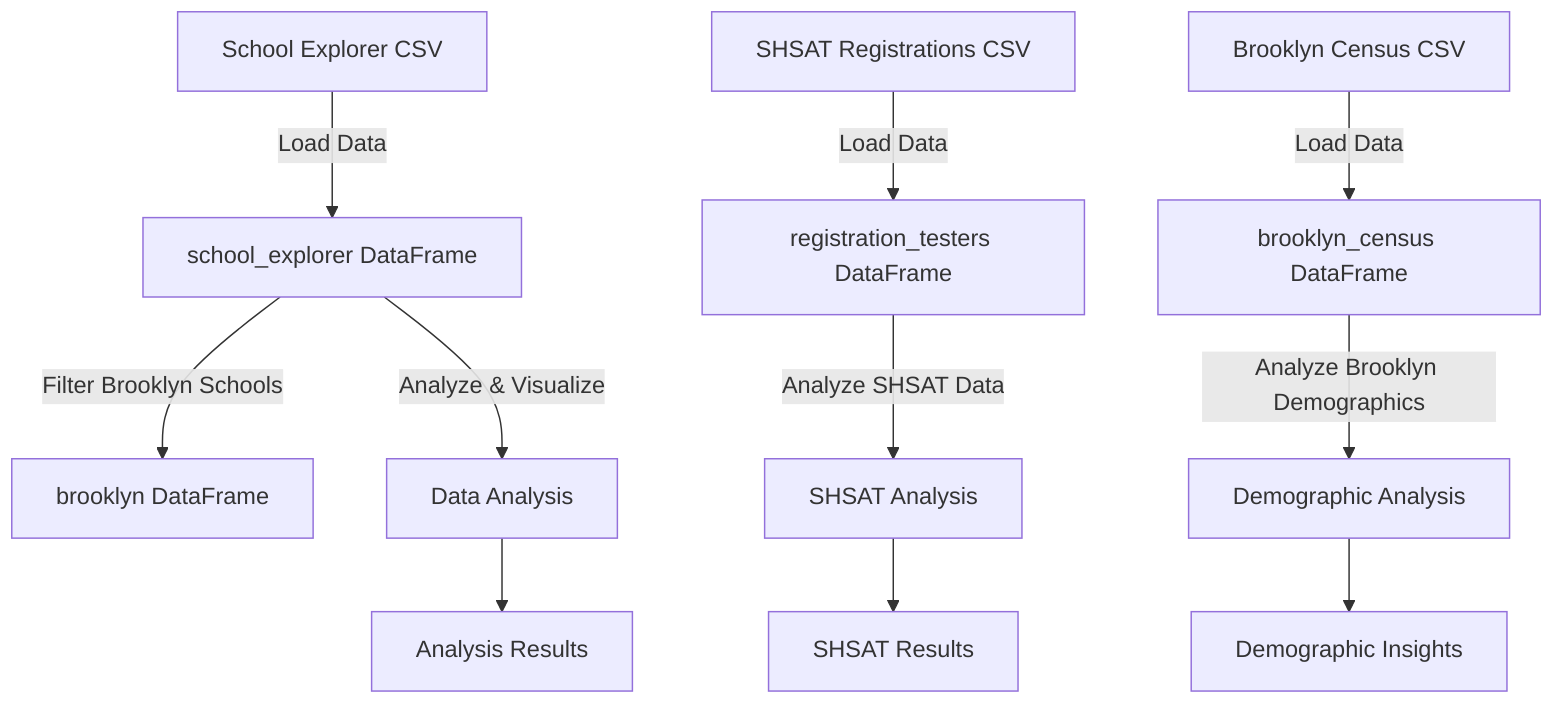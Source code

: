 flowchart TD
    %% Data Sources
    DS1["School Explorer CSV"] --> |"Load Data"| school_explorer
    DS2["SHSAT Registrations CSV"] --> |"Load Data"| registration_testers
    DS3["Brooklyn Census CSV"] --> |"Load Data"| brooklyn_census
    
    %% Data Variables
    school_explorer["school_explorer DataFrame"]
    registration_testers["registration_testers DataFrame"]
    brooklyn_census["brooklyn_census DataFrame"]
    
    %% Data Flow
    school_explorer --> |"Filter Brooklyn Schools"| brooklyn["brooklyn DataFrame"]
    school_explorer --> |"Analyze & Visualize"| analysis1["Data Analysis"]
    registration_testers --> |"Analyze SHSAT Data"| analysis2["SHSAT Analysis"]
    brooklyn_census --> |"Analyze Brooklyn Demographics"| analysis3["Demographic Analysis"]

    %% Data Analysis Nodes
    analysis1 --> result1["Analysis Results"]
    analysis2 --> result2["SHSAT Results"]
    analysis3 --> result3["Demographic Insights"]